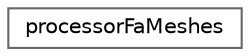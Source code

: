 digraph "Graphical Class Hierarchy"
{
 // LATEX_PDF_SIZE
  bgcolor="transparent";
  edge [fontname=Helvetica,fontsize=10,labelfontname=Helvetica,labelfontsize=10];
  node [fontname=Helvetica,fontsize=10,shape=box,height=0.2,width=0.4];
  rankdir="LR";
  Node0 [id="Node000000",label="processorFaMeshes",height=0.2,width=0.4,color="grey40", fillcolor="white", style="filled",URL="$classFoam_1_1processorFaMeshes.html",tooltip="Container for finite-area processor mesh addressing."];
}

